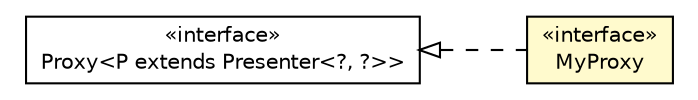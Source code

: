 #!/usr/local/bin/dot
#
# Class diagram 
# Generated by UMLGraph version R5_6-24-gf6e263 (http://www.umlgraph.org/)
#

digraph G {
	edge [fontname="Helvetica",fontsize=10,labelfontname="Helvetica",labelfontsize=10];
	node [fontname="Helvetica",fontsize=10,shape=plaintext];
	nodesep=0.25;
	ranksep=0.5;
	rankdir=LR;
	// com.gwtplatform.mvp.client.proxy.Proxy<P extends com.gwtplatform.mvp.client.Presenter<?, ?>>
	c351956 [label=<<table title="com.gwtplatform.mvp.client.proxy.Proxy" border="0" cellborder="1" cellspacing="0" cellpadding="2" port="p" href="../../../../../mvp/client/proxy/Proxy.html">
		<tr><td><table border="0" cellspacing="0" cellpadding="1">
<tr><td align="center" balign="center"> &#171;interface&#187; </td></tr>
<tr><td align="center" balign="center"> Proxy&lt;P extends Presenter&lt;?, ?&gt;&gt; </td></tr>
		</table></td></tr>
		</table>>, URL="../../../../../mvp/client/proxy/Proxy.html", fontname="Helvetica", fontcolor="black", fontsize=10.0];
	// com.gwtplatform.carstore.client.application.cars.car.RootCarPresenter.MyProxy
	c352272 [label=<<table title="com.gwtplatform.carstore.client.application.cars.car.RootCarPresenter.MyProxy" border="0" cellborder="1" cellspacing="0" cellpadding="2" port="p" bgcolor="lemonChiffon" href="./RootCarPresenter.MyProxy.html">
		<tr><td><table border="0" cellspacing="0" cellpadding="1">
<tr><td align="center" balign="center"> &#171;interface&#187; </td></tr>
<tr><td align="center" balign="center"> MyProxy </td></tr>
		</table></td></tr>
		</table>>, URL="./RootCarPresenter.MyProxy.html", fontname="Helvetica", fontcolor="black", fontsize=10.0];
	//com.gwtplatform.carstore.client.application.cars.car.RootCarPresenter.MyProxy implements com.gwtplatform.mvp.client.proxy.Proxy<P extends com.gwtplatform.mvp.client.Presenter<?, ?>>
	c351956:p -> c352272:p [dir=back,arrowtail=empty,style=dashed];
}

